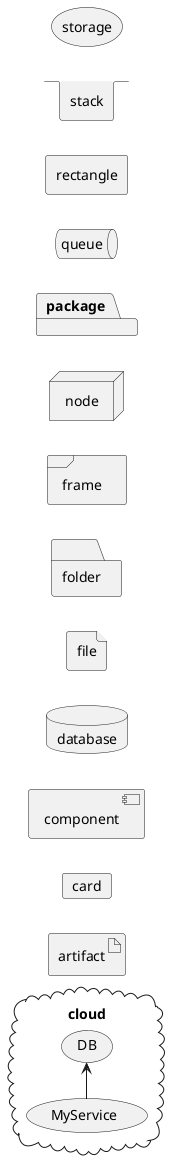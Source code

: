 @startuml
left to right direction

artifact artifact {
}
card card {
}
cloud cloud {
    (MyService)->(DB)
}
component component {
}
database database {
}
file file {
}
folder folder {
}
frame frame {
}
node node {
}
package package {
}
queue queue {
}
rectangle rectangle {
}
stack stack {
}
storage storage {
}
@enduml